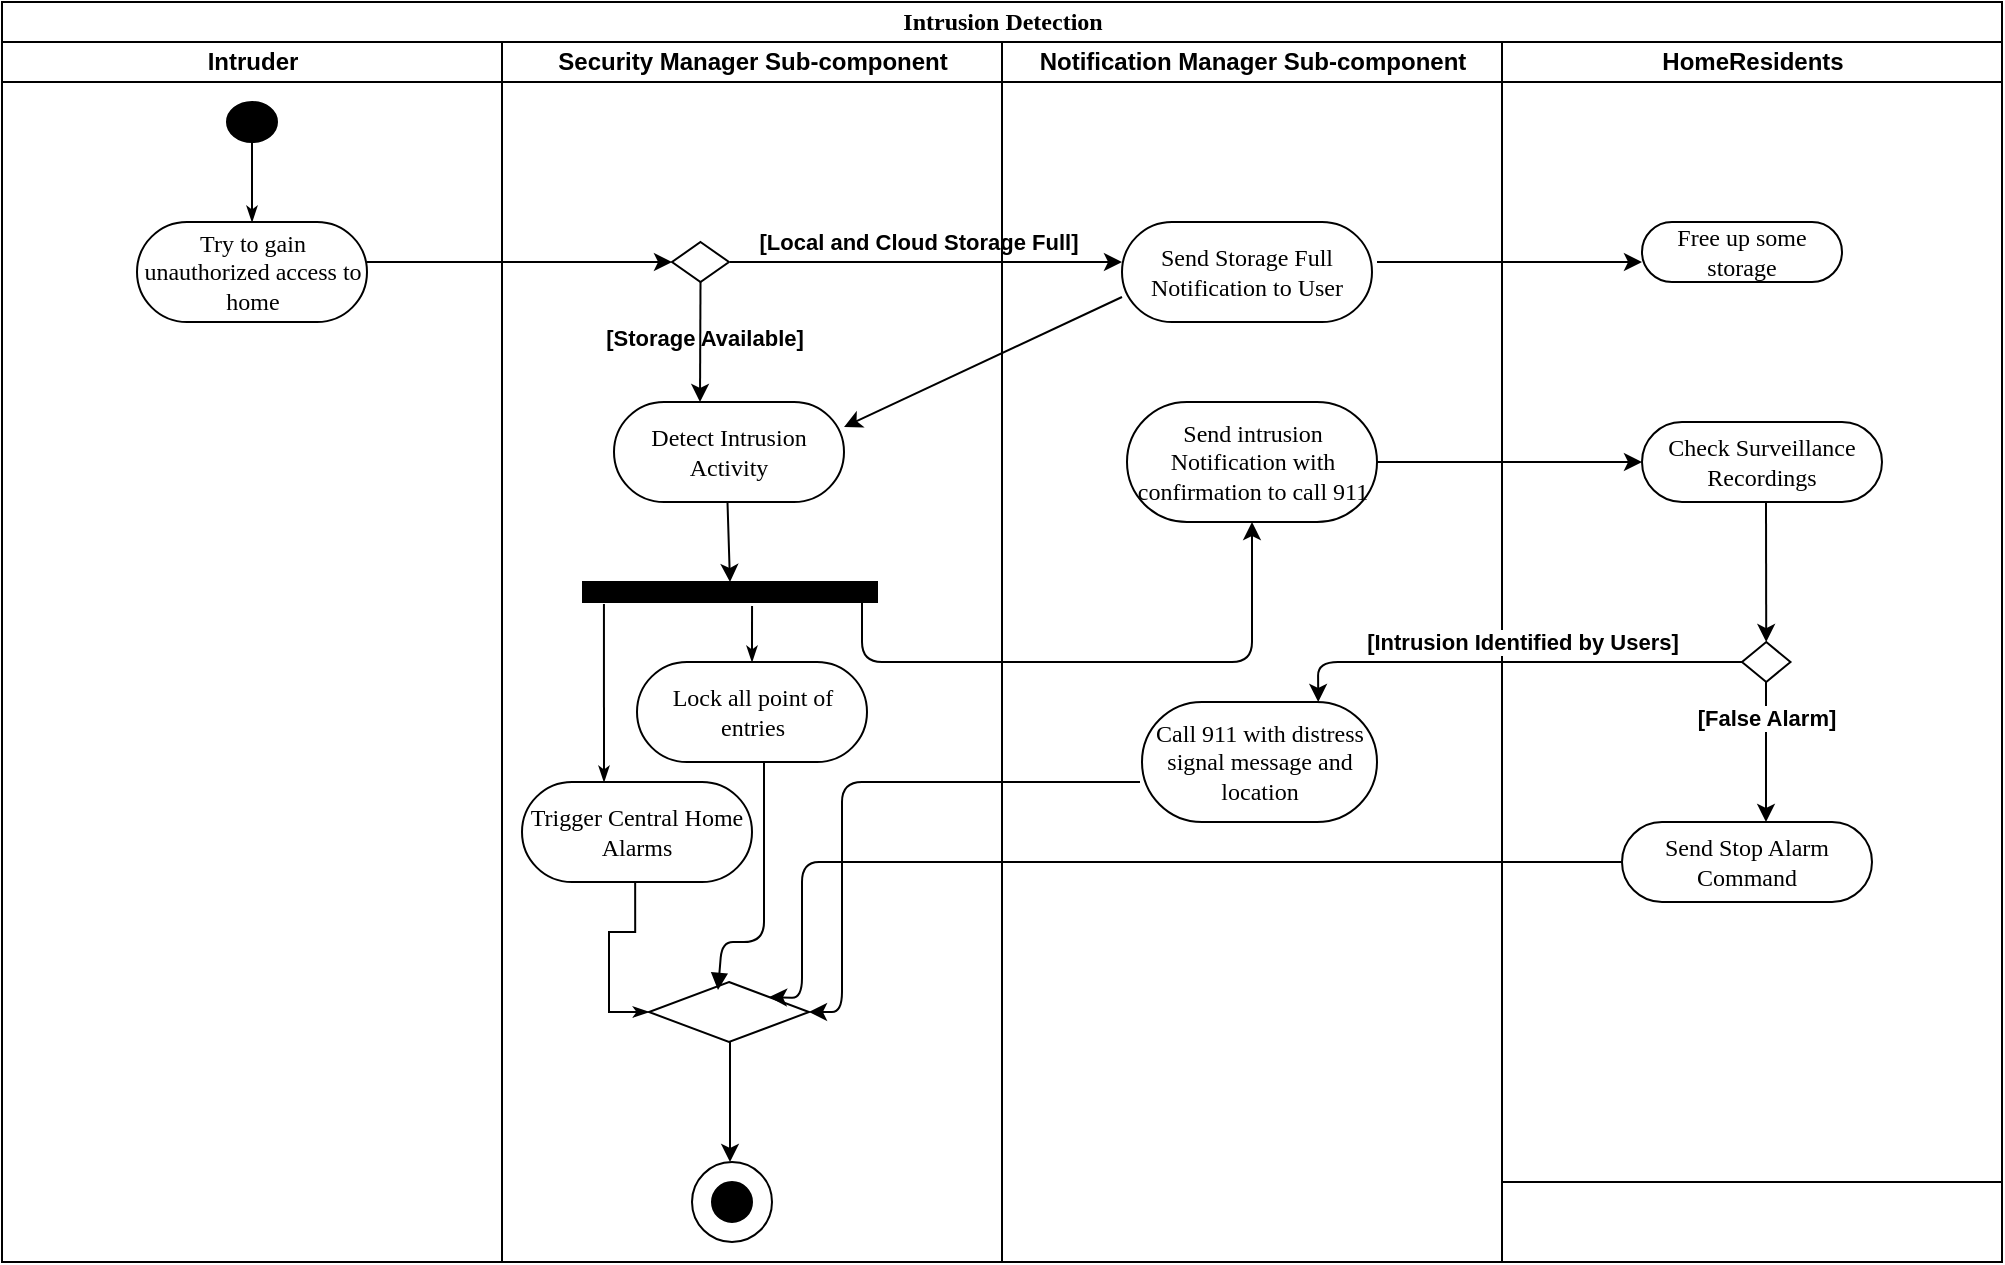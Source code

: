 <mxfile version="13.6.0" type="device"><diagram name="Page-1" id="0783ab3e-0a74-02c8-0abd-f7b4e66b4bec"><mxGraphModel dx="1718" dy="401" grid="1" gridSize="10" guides="1" tooltips="1" connect="1" arrows="1" fold="1" page="1" pageScale="1" pageWidth="850" pageHeight="1100" background="#ffffff" math="0" shadow="0"><root><mxCell id="0"/><mxCell id="1" parent="0"/><mxCell id="htSZmQA0AxmHr18CcMxh-1" value="HomeResidents" style="swimlane;html=1;startSize=20;" parent="1" vertex="1"><mxGeometry x="590" y="40" width="250" height="570" as="geometry"/></mxCell><mxCell id="htSZmQA0AxmHr18CcMxh-3" value="Free up some storage" style="rounded=1;whiteSpace=wrap;html=1;shadow=0;comic=0;labelBackgroundColor=none;strokeWidth=1;fontFamily=Verdana;fontSize=12;align=center;arcSize=50;" parent="htSZmQA0AxmHr18CcMxh-1" vertex="1"><mxGeometry x="70" y="90" width="100" height="30" as="geometry"/></mxCell><mxCell id="htSZmQA0AxmHr18CcMxh-51" value="Check&amp;nbsp;Surveillance Recordings" style="rounded=1;whiteSpace=wrap;html=1;shadow=0;comic=0;labelBackgroundColor=none;strokeWidth=1;fontFamily=Verdana;fontSize=12;align=center;arcSize=50;" parent="htSZmQA0AxmHr18CcMxh-1" vertex="1"><mxGeometry x="70" y="190" width="120" height="40" as="geometry"/></mxCell><mxCell id="htSZmQA0AxmHr18CcMxh-52" value="" style="rhombus;whiteSpace=wrap;html=1;" parent="htSZmQA0AxmHr18CcMxh-1" vertex="1"><mxGeometry x="120" y="300" width="24.25" height="20" as="geometry"/></mxCell><mxCell id="htSZmQA0AxmHr18CcMxh-54" value="" style="endArrow=classic;html=1;" parent="htSZmQA0AxmHr18CcMxh-1" target="htSZmQA0AxmHr18CcMxh-52" edge="1"><mxGeometry width="50" height="50" relative="1" as="geometry"><mxPoint x="132" y="230" as="sourcePoint"/><mxPoint x="720" y="370" as="targetPoint"/></mxGeometry></mxCell><mxCell id="htSZmQA0AxmHr18CcMxh-64" value="" style="endArrow=classic;html=1;" parent="htSZmQA0AxmHr18CcMxh-1" edge="1"><mxGeometry width="50" height="50" relative="1" as="geometry"><mxPoint x="132" y="320" as="sourcePoint"/><mxPoint x="132" y="390" as="targetPoint"/></mxGeometry></mxCell><mxCell id="htSZmQA0AxmHr18CcMxh-69" value="&lt;b&gt;[False Alarm]&lt;/b&gt;" style="edgeLabel;html=1;align=center;verticalAlign=middle;resizable=0;points=[];" parent="htSZmQA0AxmHr18CcMxh-64" vertex="1" connectable="0"><mxGeometry x="-0.486" relative="1" as="geometry"><mxPoint as="offset"/></mxGeometry></mxCell><mxCell id="htSZmQA0AxmHr18CcMxh-65" value="Send Stop Alarm Command" style="rounded=1;whiteSpace=wrap;html=1;shadow=0;comic=0;labelBackgroundColor=none;strokeWidth=1;fontFamily=Verdana;fontSize=12;align=center;arcSize=50;" parent="htSZmQA0AxmHr18CcMxh-1" vertex="1"><mxGeometry x="60" y="390" width="125" height="40" as="geometry"/></mxCell><mxCell id="1c1d494c118603dd-1" value="Intrusion Detection" style="swimlane;html=1;childLayout=stackLayout;startSize=20;rounded=0;shadow=0;comic=0;labelBackgroundColor=none;strokeWidth=1;fontFamily=Verdana;fontSize=12;align=center;" parent="1" vertex="1"><mxGeometry x="-160" y="20" width="1000" height="630" as="geometry"/></mxCell><mxCell id="1c1d494c118603dd-2" value="Intruder" style="swimlane;html=1;startSize=20;" parent="1c1d494c118603dd-1" vertex="1"><mxGeometry y="20" width="250" height="610" as="geometry"/></mxCell><mxCell id="60571a20871a0731-8" value="Try to gain unauthorized access to home" style="rounded=1;whiteSpace=wrap;html=1;shadow=0;comic=0;labelBackgroundColor=none;strokeWidth=1;fontFamily=Verdana;fontSize=12;align=center;arcSize=50;" parent="1c1d494c118603dd-2" vertex="1"><mxGeometry x="67.5" y="90" width="115" height="50" as="geometry"/></mxCell><mxCell id="60571a20871a0731-4" value="" style="ellipse;whiteSpace=wrap;html=1;rounded=0;shadow=0;comic=0;labelBackgroundColor=none;strokeWidth=1;fillColor=#000000;fontFamily=Verdana;fontSize=12;align=center;" parent="1c1d494c118603dd-2" vertex="1"><mxGeometry x="112.5" y="30" width="25" height="20" as="geometry"/></mxCell><mxCell id="1c1d494c118603dd-27" style="edgeStyle=orthogonalEdgeStyle;rounded=0;html=1;labelBackgroundColor=none;startArrow=none;startFill=0;startSize=5;endArrow=classicThin;endFill=1;endSize=5;jettySize=auto;orthogonalLoop=1;strokeWidth=1;fontFamily=Verdana;fontSize=12" parent="1c1d494c118603dd-2" source="60571a20871a0731-4" target="60571a20871a0731-8" edge="1"><mxGeometry relative="1" as="geometry"/></mxCell><mxCell id="htSZmQA0AxmHr18CcMxh-34" value="" style="endArrow=classic;html=1;entryX=0;entryY=0.5;entryDx=0;entryDy=0;" parent="1c1d494c118603dd-2" target="htSZmQA0AxmHr18CcMxh-31" edge="1"><mxGeometry width="50" height="50" relative="1" as="geometry"><mxPoint x="182.5" y="110" as="sourcePoint"/><mxPoint x="232.5" y="60" as="targetPoint"/></mxGeometry></mxCell><mxCell id="1c1d494c118603dd-3" value="Security Manager Sub-component" style="swimlane;html=1;startSize=20;" parent="1c1d494c118603dd-1" vertex="1"><mxGeometry x="250" y="20" width="250" height="610" as="geometry"/></mxCell><mxCell id="t3qRroJMPlwCFSWqbdVb-3" value="" style="ellipse;whiteSpace=wrap;html=1;aspect=fixed;" vertex="1" parent="1c1d494c118603dd-3"><mxGeometry x="95" y="560" width="40" height="40" as="geometry"/></mxCell><mxCell id="t3qRroJMPlwCFSWqbdVb-2" value="" style="ellipse;whiteSpace=wrap;html=1;aspect=fixed;fillColor=#000000;" vertex="1" parent="1c1d494c118603dd-3"><mxGeometry x="105" y="570" width="20" height="20" as="geometry"/></mxCell><mxCell id="1c1d494c118603dd-40" style="edgeStyle=none;rounded=0;html=1;labelBackgroundColor=none;startArrow=none;startFill=0;startSize=5;endArrow=classicThin;endFill=1;endSize=5;jettySize=auto;orthogonalLoop=1;strokeWidth=1;fontFamily=Verdana;fontSize=12" parent="1c1d494c118603dd-3" edge="1"><mxGeometry relative="1" as="geometry"><mxPoint x="125.5" y="480" as="sourcePoint"/></mxGeometry></mxCell><mxCell id="htSZmQA0AxmHr18CcMxh-41" value="" style="endArrow=classic;html=1;exitX=0.5;exitY=1;exitDx=0;exitDy=0;entryX=0.5;entryY=0;entryDx=0;entryDy=0;" parent="1c1d494c118603dd-3" target="60571a20871a0731-3" edge="1"><mxGeometry width="50" height="50" relative="1" as="geometry"><mxPoint x="112.75" y="230" as="sourcePoint"/><mxPoint x="112.5" y="290" as="targetPoint"/></mxGeometry></mxCell><mxCell id="htSZmQA0AxmHr18CcMxh-59" style="edgeStyle=orthogonalEdgeStyle;rounded=0;html=1;labelBackgroundColor=none;startArrow=none;startFill=0;startSize=5;endArrow=classicThin;endFill=1;endSize=5;jettySize=auto;orthogonalLoop=1;strokeWidth=1;fontFamily=Verdana;fontSize=12;exitX=0.492;exitY=1;exitDx=0;exitDy=0;exitPerimeter=0;entryX=0;entryY=0.5;entryDx=0;entryDy=0;" parent="1c1d494c118603dd-3" source="htSZmQA0AxmHr18CcMxh-43" edge="1" target="t3qRroJMPlwCFSWqbdVb-1"><mxGeometry relative="1" as="geometry"><mxPoint x="66.502" y="381" as="sourcePoint"/><mxPoint x="66.54" y="470" as="targetPoint"/></mxGeometry></mxCell><mxCell id="htSZmQA0AxmHr18CcMxh-43" value="Trigger Central Home Alarms" style="rounded=1;whiteSpace=wrap;html=1;shadow=0;comic=0;labelBackgroundColor=none;strokeWidth=1;fontFamily=Verdana;fontSize=12;align=center;arcSize=50;" parent="1c1d494c118603dd-3" vertex="1"><mxGeometry x="10" y="370" width="115" height="50" as="geometry"/></mxCell><mxCell id="htSZmQA0AxmHr18CcMxh-40" value="&lt;b&gt;[Storage Available]&lt;/b&gt;" style="edgeLabel;html=1;align=center;verticalAlign=middle;resizable=0;points=[];" parent="1c1d494c118603dd-3" vertex="1" connectable="0"><mxGeometry x="37" y="150" as="geometry"><mxPoint x="64" y="-2" as="offset"/></mxGeometry></mxCell><mxCell id="t3qRroJMPlwCFSWqbdVb-1" value="" style="rhombus;whiteSpace=wrap;html=1;" vertex="1" parent="1c1d494c118603dd-3"><mxGeometry x="73.5" y="470" width="80" height="30" as="geometry"/></mxCell><mxCell id="60571a20871a0731-3" value="" style="whiteSpace=wrap;html=1;rounded=0;shadow=0;comic=0;labelBackgroundColor=none;strokeWidth=1;fillColor=#000000;fontFamily=Verdana;fontSize=12;align=center;rotation=0;" parent="1c1d494c118603dd-3" vertex="1"><mxGeometry x="40.5" y="270" width="147" height="10" as="geometry"/></mxCell><mxCell id="htSZmQA0AxmHr18CcMxh-31" value="" style="rhombus;whiteSpace=wrap;html=1;" parent="1c1d494c118603dd-3" vertex="1"><mxGeometry x="85" y="100" width="28.5" height="20" as="geometry"/></mxCell><mxCell id="htSZmQA0AxmHr18CcMxh-27" value="Detect Intrusion Activity" style="rounded=1;whiteSpace=wrap;html=1;shadow=0;comic=0;labelBackgroundColor=none;strokeWidth=1;fontFamily=Verdana;fontSize=12;align=center;arcSize=50;" parent="1c1d494c118603dd-3" vertex="1"><mxGeometry x="56" y="180" width="115" height="50" as="geometry"/></mxCell><mxCell id="1c1d494c118603dd-39" style="edgeStyle=none;rounded=0;html=1;labelBackgroundColor=none;startArrow=none;startFill=0;startSize=5;endArrow=classicThin;endFill=1;endSize=5;jettySize=auto;orthogonalLoop=1;strokeWidth=1;fontFamily=Verdana;fontSize=12" parent="1c1d494c118603dd-3" edge="1"><mxGeometry relative="1" as="geometry"><mxPoint x="113.55" y="420" as="sourcePoint"/></mxGeometry></mxCell><mxCell id="1c1d494c118603dd-32" style="edgeStyle=orthogonalEdgeStyle;rounded=0;html=1;labelBackgroundColor=none;startArrow=none;startFill=0;startSize=5;endArrow=classicThin;endFill=1;endSize=5;jettySize=auto;orthogonalLoop=1;strokeWidth=1;fontFamily=Verdana;fontSize=12;exitX=0.146;exitY=1.3;exitDx=0;exitDy=0;exitPerimeter=0;" parent="1c1d494c118603dd-3" edge="1"><mxGeometry relative="1" as="geometry"><mxPoint x="50.962" y="281" as="sourcePoint"/><mxPoint x="51" y="370" as="targetPoint"/></mxGeometry></mxCell><mxCell id="htSZmQA0AxmHr18CcMxh-35" value="" style="endArrow=classic;html=1;" parent="1c1d494c118603dd-3" edge="1"><mxGeometry width="50" height="50" relative="1" as="geometry"><mxPoint x="114" y="110" as="sourcePoint"/><mxPoint x="310" y="110" as="targetPoint"/></mxGeometry></mxCell><mxCell id="htSZmQA0AxmHr18CcMxh-39" value="&lt;b&gt;[Local and Cloud Storage Full]&lt;/b&gt;" style="edgeLabel;html=1;align=center;verticalAlign=middle;resizable=0;points=[];" parent="htSZmQA0AxmHr18CcMxh-35" vertex="1" connectable="0"><mxGeometry x="-0.286" relative="1" as="geometry"><mxPoint x="24" y="-10" as="offset"/></mxGeometry></mxCell><mxCell id="1c1d494c118603dd-52" style="edgeStyle=none;rounded=0;html=1;dashed=1;labelBackgroundColor=none;startArrow=none;startFill=0;startSize=5;endArrow=oval;endFill=0;endSize=5;jettySize=auto;orthogonalLoop=1;strokeWidth=1;fontFamily=Verdana;fontSize=12" parent="1c1d494c118603dd-3" edge="1"><mxGeometry relative="1" as="geometry"><mxPoint x="101.793" y="480" as="targetPoint"/></mxGeometry></mxCell><mxCell id="1c1d494c118603dd-53" style="edgeStyle=none;rounded=0;html=1;dashed=1;labelBackgroundColor=none;startArrow=none;startFill=0;startSize=5;endArrow=oval;endFill=0;endSize=5;jettySize=auto;orthogonalLoop=1;strokeWidth=1;fontFamily=Verdana;fontSize=12" parent="1c1d494c118603dd-3" edge="1"><mxGeometry relative="1" as="geometry"><mxPoint x="125" y="529.167" as="targetPoint"/></mxGeometry></mxCell><mxCell id="htSZmQA0AxmHr18CcMxh-38" value="" style="endArrow=classic;html=1;exitX=0.5;exitY=1;exitDx=0;exitDy=0;" parent="1c1d494c118603dd-3" source="htSZmQA0AxmHr18CcMxh-31" edge="1"><mxGeometry width="50" height="50" relative="1" as="geometry"><mxPoint x="170" y="190" as="sourcePoint"/><mxPoint x="99" y="180" as="targetPoint"/></mxGeometry></mxCell><mxCell id="1c1d494c118603dd-31" style="edgeStyle=orthogonalEdgeStyle;rounded=0;html=1;labelBackgroundColor=none;startArrow=none;startFill=0;startSize=5;endArrow=classicThin;endFill=1;endSize=5;jettySize=auto;orthogonalLoop=1;strokeWidth=1;fontFamily=Verdana;fontSize=12;exitX=0.575;exitY=1.2;exitDx=0;exitDy=0;exitPerimeter=0;" parent="1c1d494c118603dd-3" source="60571a20871a0731-3" target="htSZmQA0AxmHr18CcMxh-44" edge="1"><mxGeometry relative="1" as="geometry"><mxPoint x="177" y="275" as="sourcePoint"/><mxPoint x="177" y="360" as="targetPoint"/></mxGeometry></mxCell><mxCell id="htSZmQA0AxmHr18CcMxh-68" value="" style="endArrow=classic;html=1;entryX=0.5;entryY=0;entryDx=0;entryDy=0;" parent="1c1d494c118603dd-3" edge="1"><mxGeometry width="50" height="50" relative="1" as="geometry"><mxPoint x="114" y="500" as="sourcePoint"/><mxPoint x="114" y="560" as="targetPoint"/></mxGeometry></mxCell><mxCell id="htSZmQA0AxmHr18CcMxh-44" value="Lock all point of entries" style="rounded=1;whiteSpace=wrap;html=1;shadow=0;comic=0;labelBackgroundColor=none;strokeWidth=1;fontFamily=Verdana;fontSize=12;align=center;arcSize=50;" parent="1c1d494c118603dd-3" vertex="1"><mxGeometry x="67.5" y="310" width="115" height="50" as="geometry"/></mxCell><mxCell id="htSZmQA0AxmHr18CcMxh-45" value="" style="endArrow=classic;html=1;entryX=0.5;entryY=1;entryDx=0;entryDy=0;" parent="1c1d494c118603dd-3" target="htSZmQA0AxmHr18CcMxh-46" edge="1"><mxGeometry width="50" height="50" relative="1" as="geometry"><mxPoint x="180" y="280" as="sourcePoint"/><mxPoint x="320" y="310" as="targetPoint"/><Array as="points"><mxPoint x="180" y="310"/><mxPoint x="375" y="310"/></Array></mxGeometry></mxCell><mxCell id="htSZmQA0AxmHr18CcMxh-62" value="" style="html=1;verticalAlign=bottom;endArrow=block;" parent="1c1d494c118603dd-3" edge="1"><mxGeometry width="80" relative="1" as="geometry"><mxPoint x="131" y="360" as="sourcePoint"/><mxPoint x="108" y="474" as="targetPoint"/><Array as="points"><mxPoint x="131" y="450"/><mxPoint x="110" y="450"/></Array></mxGeometry></mxCell><mxCell id="1c1d494c118603dd-4" value="Notification Manager Sub-component" style="swimlane;html=1;startSize=20;" parent="1c1d494c118603dd-1" vertex="1"><mxGeometry x="500" y="20" width="250" height="610" as="geometry"/></mxCell><mxCell id="htSZmQA0AxmHr18CcMxh-36" value="Send Storage Full Notification to User" style="rounded=1;whiteSpace=wrap;html=1;shadow=0;comic=0;labelBackgroundColor=none;strokeWidth=1;fontFamily=Verdana;fontSize=12;align=center;arcSize=50;" parent="1c1d494c118603dd-4" vertex="1"><mxGeometry x="60" y="90" width="125" height="50" as="geometry"/></mxCell><mxCell id="htSZmQA0AxmHr18CcMxh-46" value="Send intrusion Notification with confirmation to call 911" style="rounded=1;whiteSpace=wrap;html=1;shadow=0;comic=0;labelBackgroundColor=none;strokeWidth=1;fontFamily=Verdana;fontSize=12;align=center;arcSize=50;" parent="1c1d494c118603dd-4" vertex="1"><mxGeometry x="62.5" y="180" width="125" height="60" as="geometry"/></mxCell><mxCell id="htSZmQA0AxmHr18CcMxh-55" value="Call 911 with distress signal message and location" style="rounded=1;whiteSpace=wrap;html=1;shadow=0;comic=0;labelBackgroundColor=none;strokeWidth=1;fontFamily=Verdana;fontSize=12;align=center;arcSize=50;" parent="1c1d494c118603dd-4" vertex="1"><mxGeometry x="70" y="330" width="117.5" height="60" as="geometry"/></mxCell><mxCell id="htSZmQA0AxmHr18CcMxh-66" value="" style="endArrow=classic;html=1;entryX=1;entryY=0;entryDx=0;entryDy=0;" parent="1c1d494c118603dd-4" target="t3qRroJMPlwCFSWqbdVb-1" edge="1"><mxGeometry width="50" height="50" relative="1" as="geometry"><mxPoint x="310" y="410" as="sourcePoint"/><mxPoint x="-72.055" y="470" as="targetPoint"/><Array as="points"><mxPoint x="-73" y="410"/><mxPoint x="-100" y="410"/><mxPoint x="-100" y="478"/></Array></mxGeometry></mxCell><mxCell id="htSZmQA0AxmHr18CcMxh-47" value="" style="endArrow=classic;html=1;" parent="1c1d494c118603dd-4" edge="1"><mxGeometry width="50" height="50" relative="1" as="geometry"><mxPoint x="187.5" y="110" as="sourcePoint"/><mxPoint x="320" y="110" as="targetPoint"/></mxGeometry></mxCell><mxCell id="htSZmQA0AxmHr18CcMxh-50" value="" style="endArrow=classic;html=1;" parent="1c1d494c118603dd-4" edge="1"><mxGeometry width="50" height="50" relative="1" as="geometry"><mxPoint x="187.5" y="210" as="sourcePoint"/><mxPoint x="320" y="210" as="targetPoint"/></mxGeometry></mxCell><mxCell id="htSZmQA0AxmHr18CcMxh-37" value="" style="endArrow=classic;html=1;entryX=1;entryY=0.25;entryDx=0;entryDy=0;exitX=0;exitY=0.75;exitDx=0;exitDy=0;" parent="1c1d494c118603dd-1" source="htSZmQA0AxmHr18CcMxh-36" target="htSZmQA0AxmHr18CcMxh-27" edge="1"><mxGeometry width="50" height="50" relative="1" as="geometry"><mxPoint x="374" y="140" as="sourcePoint"/><mxPoint x="570" y="140" as="targetPoint"/></mxGeometry></mxCell><mxCell id="htSZmQA0AxmHr18CcMxh-63" value="" style="endArrow=classic;html=1;entryX=1;entryY=0.5;entryDx=0;entryDy=0;" parent="1c1d494c118603dd-1" target="t3qRroJMPlwCFSWqbdVb-1" edge="1"><mxGeometry width="50" height="50" relative="1" as="geometry"><mxPoint x="569" y="390" as="sourcePoint"/><mxPoint x="410.011" y="490" as="targetPoint"/><Array as="points"><mxPoint x="420" y="390"/><mxPoint x="420" y="505"/></Array></mxGeometry></mxCell><mxCell id="htSZmQA0AxmHr18CcMxh-53" value="" style="endArrow=classic;html=1;entryX=0.75;entryY=0;entryDx=0;entryDy=0;" parent="1" target="htSZmQA0AxmHr18CcMxh-55" edge="1"><mxGeometry width="50" height="50" relative="1" as="geometry"><mxPoint x="710" y="350" as="sourcePoint"/><mxPoint x="720" y="410" as="targetPoint"/><Array as="points"><mxPoint x="650" y="350"/><mxPoint x="498" y="350"/></Array></mxGeometry></mxCell><mxCell id="htSZmQA0AxmHr18CcMxh-57" value="&lt;b&gt;[Intrusion Identified by Users]&lt;/b&gt;" style="edgeLabel;html=1;align=center;verticalAlign=middle;resizable=0;points=[];" parent="htSZmQA0AxmHr18CcMxh-53" vertex="1" connectable="0"><mxGeometry x="0.362" relative="1" as="geometry"><mxPoint x="48" y="-10" as="offset"/></mxGeometry></mxCell></root></mxGraphModel></diagram></mxfile>